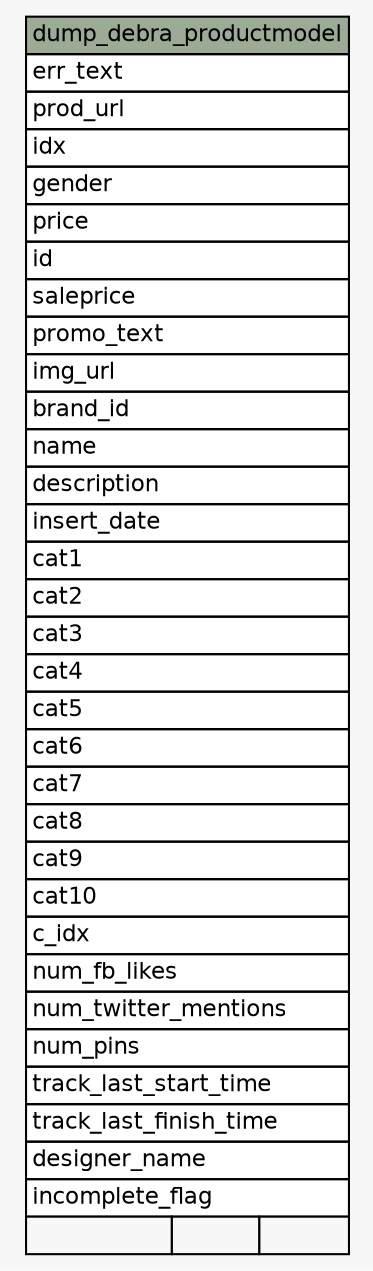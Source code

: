 // dot 2.36.0 on Linux 3.17.0-rc4-a1
// SchemaSpy rev 590
digraph "dump_debra_productmodel" {
  graph [
    rankdir="RL"
    bgcolor="#f7f7f7"
    nodesep="0.18"
    ranksep="0.46"
    fontname="Helvetica"
    fontsize="11"
  ];
  node [
    fontname="Helvetica"
    fontsize="11"
    shape="plaintext"
  ];
  edge [
    arrowsize="0.8"
  ];
  "dump_debra_productmodel" [
    label=<
    <TABLE BORDER="0" CELLBORDER="1" CELLSPACING="0" BGCOLOR="#ffffff">
      <TR><TD COLSPAN="3" BGCOLOR="#9bab96" ALIGN="CENTER">dump_debra_productmodel</TD></TR>
      <TR><TD PORT="err_text" COLSPAN="3" ALIGN="LEFT">err_text</TD></TR>
      <TR><TD PORT="prod_url" COLSPAN="3" ALIGN="LEFT">prod_url</TD></TR>
      <TR><TD PORT="idx" COLSPAN="3" ALIGN="LEFT">idx</TD></TR>
      <TR><TD PORT="gender" COLSPAN="3" ALIGN="LEFT">gender</TD></TR>
      <TR><TD PORT="price" COLSPAN="3" ALIGN="LEFT">price</TD></TR>
      <TR><TD PORT="id" COLSPAN="3" ALIGN="LEFT">id</TD></TR>
      <TR><TD PORT="saleprice" COLSPAN="3" ALIGN="LEFT">saleprice</TD></TR>
      <TR><TD PORT="promo_text" COLSPAN="3" ALIGN="LEFT">promo_text</TD></TR>
      <TR><TD PORT="img_url" COLSPAN="3" ALIGN="LEFT">img_url</TD></TR>
      <TR><TD PORT="brand_id" COLSPAN="3" ALIGN="LEFT">brand_id</TD></TR>
      <TR><TD PORT="name" COLSPAN="3" ALIGN="LEFT">name</TD></TR>
      <TR><TD PORT="description" COLSPAN="3" ALIGN="LEFT">description</TD></TR>
      <TR><TD PORT="insert_date" COLSPAN="3" ALIGN="LEFT">insert_date</TD></TR>
      <TR><TD PORT="cat1" COLSPAN="3" ALIGN="LEFT">cat1</TD></TR>
      <TR><TD PORT="cat2" COLSPAN="3" ALIGN="LEFT">cat2</TD></TR>
      <TR><TD PORT="cat3" COLSPAN="3" ALIGN="LEFT">cat3</TD></TR>
      <TR><TD PORT="cat4" COLSPAN="3" ALIGN="LEFT">cat4</TD></TR>
      <TR><TD PORT="cat5" COLSPAN="3" ALIGN="LEFT">cat5</TD></TR>
      <TR><TD PORT="cat6" COLSPAN="3" ALIGN="LEFT">cat6</TD></TR>
      <TR><TD PORT="cat7" COLSPAN="3" ALIGN="LEFT">cat7</TD></TR>
      <TR><TD PORT="cat8" COLSPAN="3" ALIGN="LEFT">cat8</TD></TR>
      <TR><TD PORT="cat9" COLSPAN="3" ALIGN="LEFT">cat9</TD></TR>
      <TR><TD PORT="cat10" COLSPAN="3" ALIGN="LEFT">cat10</TD></TR>
      <TR><TD PORT="c_idx" COLSPAN="3" ALIGN="LEFT">c_idx</TD></TR>
      <TR><TD PORT="num_fb_likes" COLSPAN="3" ALIGN="LEFT">num_fb_likes</TD></TR>
      <TR><TD PORT="num_twitter_mentions" COLSPAN="3" ALIGN="LEFT">num_twitter_mentions</TD></TR>
      <TR><TD PORT="num_pins" COLSPAN="3" ALIGN="LEFT">num_pins</TD></TR>
      <TR><TD PORT="track_last_start_time" COLSPAN="3" ALIGN="LEFT">track_last_start_time</TD></TR>
      <TR><TD PORT="track_last_finish_time" COLSPAN="3" ALIGN="LEFT">track_last_finish_time</TD></TR>
      <TR><TD PORT="designer_name" COLSPAN="3" ALIGN="LEFT">designer_name</TD></TR>
      <TR><TD PORT="incomplete_flag" COLSPAN="3" ALIGN="LEFT">incomplete_flag</TD></TR>
      <TR><TD ALIGN="LEFT" BGCOLOR="#f7f7f7">  </TD><TD ALIGN="RIGHT" BGCOLOR="#f7f7f7">  </TD><TD ALIGN="RIGHT" BGCOLOR="#f7f7f7">  </TD></TR>
    </TABLE>>
    URL="tables/dump_debra_productmodel.html"
    tooltip="dump_debra_productmodel"
  ];
}
